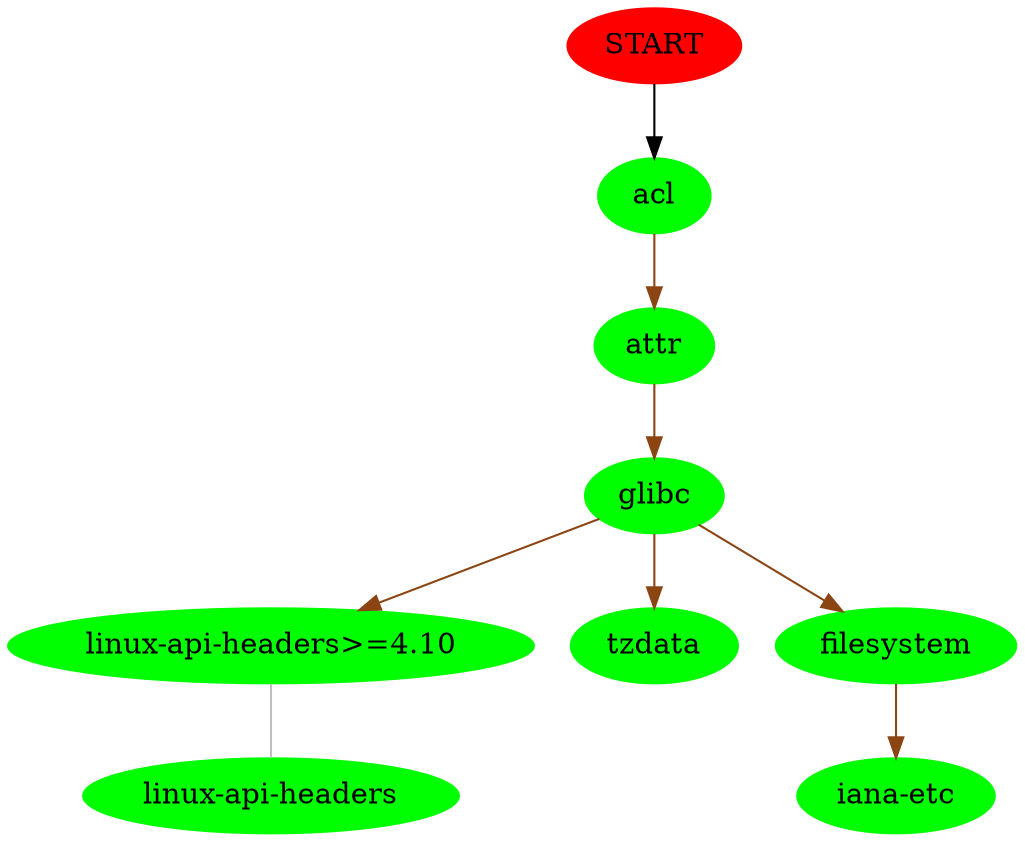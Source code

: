 digraph G { START [color=red, style=filled];
node [style=filled, color=green];
 "START" -> "acl";
"acl" -> "attr" [color=chocolate4];
"attr" -> "glibc" [color=chocolate4];
"glibc" -> "linux-api-headers>=4.10" [color=chocolate4];
"linux-api-headers>=4.10" -> "linux-api-headers" [arrowhead=none, color=grey];
"glibc" -> "tzdata" [color=chocolate4];
"glibc" -> "filesystem" [color=chocolate4];
"filesystem" -> "iana-etc" [color=chocolate4];
}
